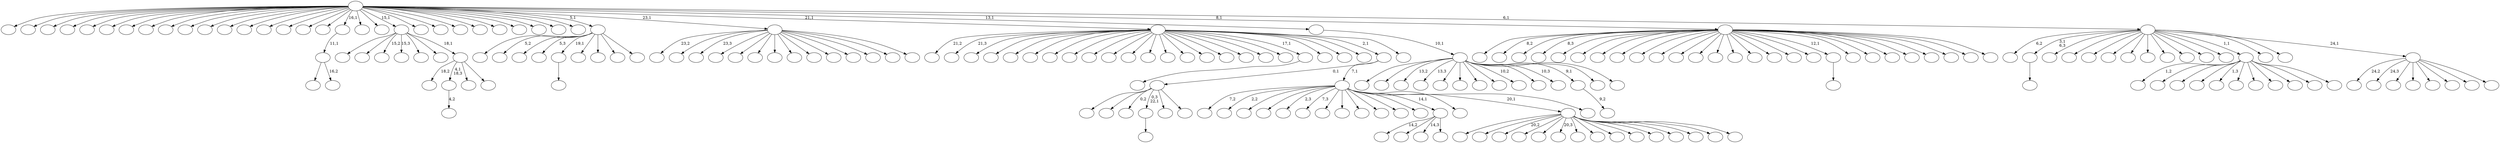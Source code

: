 digraph T {
	225 [label=""]
	224 [label=""]
	223 [label=""]
	222 [label=""]
	221 [label=""]
	220 [label=""]
	219 [label=""]
	218 [label=""]
	217 [label=""]
	216 [label=""]
	215 [label=""]
	214 [label=""]
	213 [label=""]
	212 [label=""]
	211 [label=""]
	210 [label=""]
	209 [label=""]
	208 [label=""]
	207 [label=""]
	206 [label=""]
	205 [label=""]
	204 [label=""]
	203 [label=""]
	202 [label=""]
	201 [label=""]
	200 [label=""]
	199 [label=""]
	198 [label=""]
	197 [label=""]
	196 [label=""]
	195 [label=""]
	194 [label=""]
	193 [label=""]
	192 [label=""]
	191 [label=""]
	190 [label=""]
	189 [label=""]
	188 [label=""]
	187 [label=""]
	186 [label=""]
	185 [label=""]
	184 [label=""]
	183 [label=""]
	182 [label=""]
	181 [label=""]
	180 [label=""]
	179 [label=""]
	178 [label=""]
	177 [label=""]
	176 [label=""]
	175 [label=""]
	174 [label=""]
	173 [label=""]
	172 [label=""]
	171 [label=""]
	170 [label=""]
	169 [label=""]
	168 [label=""]
	167 [label=""]
	166 [label=""]
	165 [label=""]
	164 [label=""]
	163 [label=""]
	162 [label=""]
	161 [label=""]
	160 [label=""]
	159 [label=""]
	158 [label=""]
	157 [label=""]
	156 [label=""]
	155 [label=""]
	154 [label=""]
	153 [label=""]
	152 [label=""]
	151 [label=""]
	150 [label=""]
	149 [label=""]
	148 [label=""]
	147 [label=""]
	146 [label=""]
	145 [label=""]
	144 [label=""]
	143 [label=""]
	142 [label=""]
	141 [label=""]
	140 [label=""]
	139 [label=""]
	138 [label=""]
	137 [label=""]
	136 [label=""]
	135 [label=""]
	134 [label=""]
	133 [label=""]
	132 [label=""]
	131 [label=""]
	130 [label=""]
	129 [label=""]
	128 [label=""]
	127 [label=""]
	126 [label=""]
	125 [label=""]
	124 [label=""]
	123 [label=""]
	122 [label=""]
	121 [label=""]
	120 [label=""]
	119 [label=""]
	118 [label=""]
	117 [label=""]
	116 [label=""]
	115 [label=""]
	114 [label=""]
	113 [label=""]
	112 [label=""]
	111 [label=""]
	110 [label=""]
	109 [label=""]
	108 [label=""]
	107 [label=""]
	106 [label=""]
	105 [label=""]
	104 [label=""]
	103 [label=""]
	102 [label=""]
	101 [label=""]
	100 [label=""]
	99 [label=""]
	98 [label=""]
	97 [label=""]
	96 [label=""]
	95 [label=""]
	94 [label=""]
	93 [label=""]
	92 [label=""]
	91 [label=""]
	90 [label=""]
	89 [label=""]
	88 [label=""]
	87 [label=""]
	86 [label=""]
	85 [label=""]
	84 [label=""]
	83 [label=""]
	82 [label=""]
	81 [label=""]
	80 [label=""]
	79 [label=""]
	78 [label=""]
	77 [label=""]
	76 [label=""]
	75 [label=""]
	74 [label=""]
	73 [label=""]
	72 [label=""]
	71 [label=""]
	70 [label=""]
	69 [label=""]
	68 [label=""]
	67 [label=""]
	66 [label=""]
	65 [label=""]
	64 [label=""]
	63 [label=""]
	62 [label=""]
	61 [label=""]
	60 [label=""]
	59 [label=""]
	58 [label=""]
	57 [label=""]
	56 [label=""]
	55 [label=""]
	54 [label=""]
	53 [label=""]
	52 [label=""]
	51 [label=""]
	50 [label=""]
	49 [label=""]
	48 [label=""]
	47 [label=""]
	46 [label=""]
	45 [label=""]
	44 [label=""]
	43 [label=""]
	42 [label=""]
	41 [label=""]
	40 [label=""]
	39 [label=""]
	38 [label=""]
	37 [label=""]
	36 [label=""]
	35 [label=""]
	34 [label=""]
	33 [label=""]
	32 [label=""]
	31 [label=""]
	30 [label=""]
	29 [label=""]
	28 [label=""]
	27 [label=""]
	26 [label=""]
	25 [label=""]
	24 [label=""]
	23 [label=""]
	22 [label=""]
	21 [label=""]
	20 [label=""]
	19 [label=""]
	18 [label=""]
	17 [label=""]
	16 [label=""]
	15 [label=""]
	14 [label=""]
	13 [label=""]
	12 [label=""]
	11 [label=""]
	10 [label=""]
	9 [label=""]
	8 [label=""]
	7 [label=""]
	6 [label=""]
	5 [label=""]
	4 [label=""]
	3 [label=""]
	2 [label=""]
	1 [label=""]
	0 [label=""]
	194 -> 195 [label=""]
	191 -> 192 [label=""]
	189 -> 190 [label=""]
	159 -> 160 [label="4,2"]
	113 -> 203 [label=""]
	113 -> 197 [label=""]
	113 -> 193 [label="0,2"]
	113 -> 189 [label="0,3\n22,1"]
	113 -> 155 [label=""]
	113 -> 114 [label=""]
	101 -> 102 [label=""]
	84 -> 200 [label=""]
	84 -> 85 [label="16,2"]
	83 -> 84 [label="11,1"]
	74 -> 181 [label="18,2"]
	74 -> 159 [label="4,1\n18,3"]
	74 -> 109 [label=""]
	74 -> 75 [label=""]
	73 -> 182 [label=""]
	73 -> 174 [label=""]
	73 -> 169 [label="15,2"]
	73 -> 166 [label="15,3"]
	73 -> 107 [label=""]
	73 -> 98 [label=""]
	73 -> 74 [label="18,1"]
	59 -> 60 [label="9,2"]
	57 -> 58 [label=""]
	37 -> 224 [label="1,2"]
	37 -> 219 [label=""]
	37 -> 146 [label=""]
	37 -> 126 [label=""]
	37 -> 125 [label="1,3"]
	37 -> 112 [label=""]
	37 -> 90 [label=""]
	37 -> 87 [label=""]
	37 -> 68 [label=""]
	37 -> 48 [label=""]
	37 -> 38 [label=""]
	29 -> 198 [label="14,2"]
	29 -> 176 [label=""]
	29 -> 148 [label="14,3"]
	29 -> 30 [label=""]
	22 -> 225 [label=""]
	22 -> 223 [label="5,2"]
	22 -> 220 [label=""]
	22 -> 213 [label="5,3"]
	22 -> 194 [label="19,1"]
	22 -> 167 [label=""]
	22 -> 120 [label=""]
	22 -> 78 [label=""]
	22 -> 23 [label=""]
	20 -> 211 [label="23,2"]
	20 -> 202 [label=""]
	20 -> 183 [label="23,3"]
	20 -> 165 [label=""]
	20 -> 152 [label=""]
	20 -> 141 [label=""]
	20 -> 133 [label=""]
	20 -> 117 [label=""]
	20 -> 105 [label=""]
	20 -> 53 [label=""]
	20 -> 50 [label=""]
	20 -> 46 [label=""]
	20 -> 43 [label=""]
	20 -> 21 [label=""]
	18 -> 205 [label=""]
	18 -> 158 [label=""]
	18 -> 147 [label="20,2"]
	18 -> 143 [label=""]
	18 -> 140 [label=""]
	18 -> 129 [label="20,3"]
	18 -> 108 [label=""]
	18 -> 93 [label=""]
	18 -> 92 [label=""]
	18 -> 65 [label=""]
	18 -> 54 [label=""]
	18 -> 45 [label=""]
	18 -> 42 [label=""]
	18 -> 35 [label=""]
	18 -> 19 [label=""]
	15 -> 209 [label="7,2"]
	15 -> 171 [label="2,2"]
	15 -> 135 [label=""]
	15 -> 128 [label=""]
	15 -> 95 [label="2,3"]
	15 -> 94 [label="7,3"]
	15 -> 63 [label=""]
	15 -> 56 [label=""]
	15 -> 49 [label=""]
	15 -> 44 [label=""]
	15 -> 41 [label=""]
	15 -> 31 [label=""]
	15 -> 29 [label="14,1"]
	15 -> 25 [label=""]
	15 -> 18 [label="20,1"]
	15 -> 16 [label=""]
	14 -> 113 [label="0,1"]
	14 -> 15 [label="7,1"]
	12 -> 222 [label="21,2"]
	12 -> 216 [label="21,3"]
	12 -> 208 [label=""]
	12 -> 199 [label=""]
	12 -> 196 [label=""]
	12 -> 185 [label=""]
	12 -> 178 [label=""]
	12 -> 173 [label=""]
	12 -> 157 [label=""]
	12 -> 136 [label=""]
	12 -> 130 [label=""]
	12 -> 122 [label=""]
	12 -> 121 [label=""]
	12 -> 115 [label=""]
	12 -> 106 [label=""]
	12 -> 91 [label=""]
	12 -> 89 [label=""]
	12 -> 66 [label=""]
	12 -> 61 [label=""]
	12 -> 57 [label="17,1"]
	12 -> 55 [label=""]
	12 -> 40 [label=""]
	12 -> 17 [label=""]
	12 -> 14 [label="2,1"]
	12 -> 13 [label=""]
	10 -> 212 [label=""]
	10 -> 184 [label=""]
	10 -> 180 [label="13,2"]
	10 -> 168 [label="13,3"]
	10 -> 164 [label=""]
	10 -> 154 [label=""]
	10 -> 145 [label=""]
	10 -> 134 [label=""]
	10 -> 131 [label="10,2"]
	10 -> 76 [label=""]
	10 -> 64 [label="10,3"]
	10 -> 59 [label="9,1"]
	10 -> 24 [label=""]
	10 -> 11 [label=""]
	9 -> 10 [label="10,1"]
	4 -> 221 [label=""]
	4 -> 218 [label="8,2"]
	4 -> 217 [label=""]
	4 -> 214 [label="8,3"]
	4 -> 206 [label=""]
	4 -> 201 [label=""]
	4 -> 187 [label=""]
	4 -> 186 [label=""]
	4 -> 161 [label=""]
	4 -> 156 [label=""]
	4 -> 150 [label=""]
	4 -> 142 [label=""]
	4 -> 138 [label=""]
	4 -> 124 [label=""]
	4 -> 123 [label=""]
	4 -> 119 [label=""]
	4 -> 110 [label=""]
	4 -> 104 [label=""]
	4 -> 101 [label="12,1"]
	4 -> 100 [label=""]
	4 -> 99 [label=""]
	4 -> 77 [label=""]
	4 -> 71 [label=""]
	4 -> 69 [label=""]
	4 -> 47 [label=""]
	4 -> 27 [label=""]
	4 -> 5 [label=""]
	2 -> 188 [label="24,2"]
	2 -> 132 [label="24,3"]
	2 -> 96 [label=""]
	2 -> 82 [label=""]
	2 -> 39 [label=""]
	2 -> 7 [label=""]
	2 -> 6 [label=""]
	2 -> 3 [label=""]
	1 -> 215 [label="6,2"]
	1 -> 191 [label="3,1\n6,3"]
	1 -> 175 [label=""]
	1 -> 172 [label=""]
	1 -> 153 [label=""]
	1 -> 151 [label=""]
	1 -> 149 [label=""]
	1 -> 139 [label=""]
	1 -> 103 [label=""]
	1 -> 81 [label=""]
	1 -> 72 [label=""]
	1 -> 70 [label=""]
	1 -> 37 [label="1,1"]
	1 -> 36 [label=""]
	1 -> 8 [label=""]
	1 -> 2 [label="24,1"]
	0 -> 210 [label=""]
	0 -> 207 [label=""]
	0 -> 204 [label=""]
	0 -> 179 [label=""]
	0 -> 177 [label=""]
	0 -> 170 [label=""]
	0 -> 163 [label=""]
	0 -> 162 [label=""]
	0 -> 144 [label=""]
	0 -> 137 [label=""]
	0 -> 127 [label=""]
	0 -> 118 [label=""]
	0 -> 116 [label=""]
	0 -> 111 [label=""]
	0 -> 97 [label=""]
	0 -> 88 [label=""]
	0 -> 86 [label=""]
	0 -> 83 [label="16,1"]
	0 -> 80 [label=""]
	0 -> 79 [label=""]
	0 -> 73 [label="15,1"]
	0 -> 67 [label=""]
	0 -> 62 [label=""]
	0 -> 52 [label=""]
	0 -> 51 [label=""]
	0 -> 34 [label=""]
	0 -> 33 [label=""]
	0 -> 32 [label=""]
	0 -> 28 [label=""]
	0 -> 26 [label=""]
	0 -> 22 [label="5,1"]
	0 -> 20 [label="23,1"]
	0 -> 12 [label="21,1"]
	0 -> 9 [label="13,1"]
	0 -> 4 [label="8,1"]
	0 -> 1 [label="6,1"]
}
